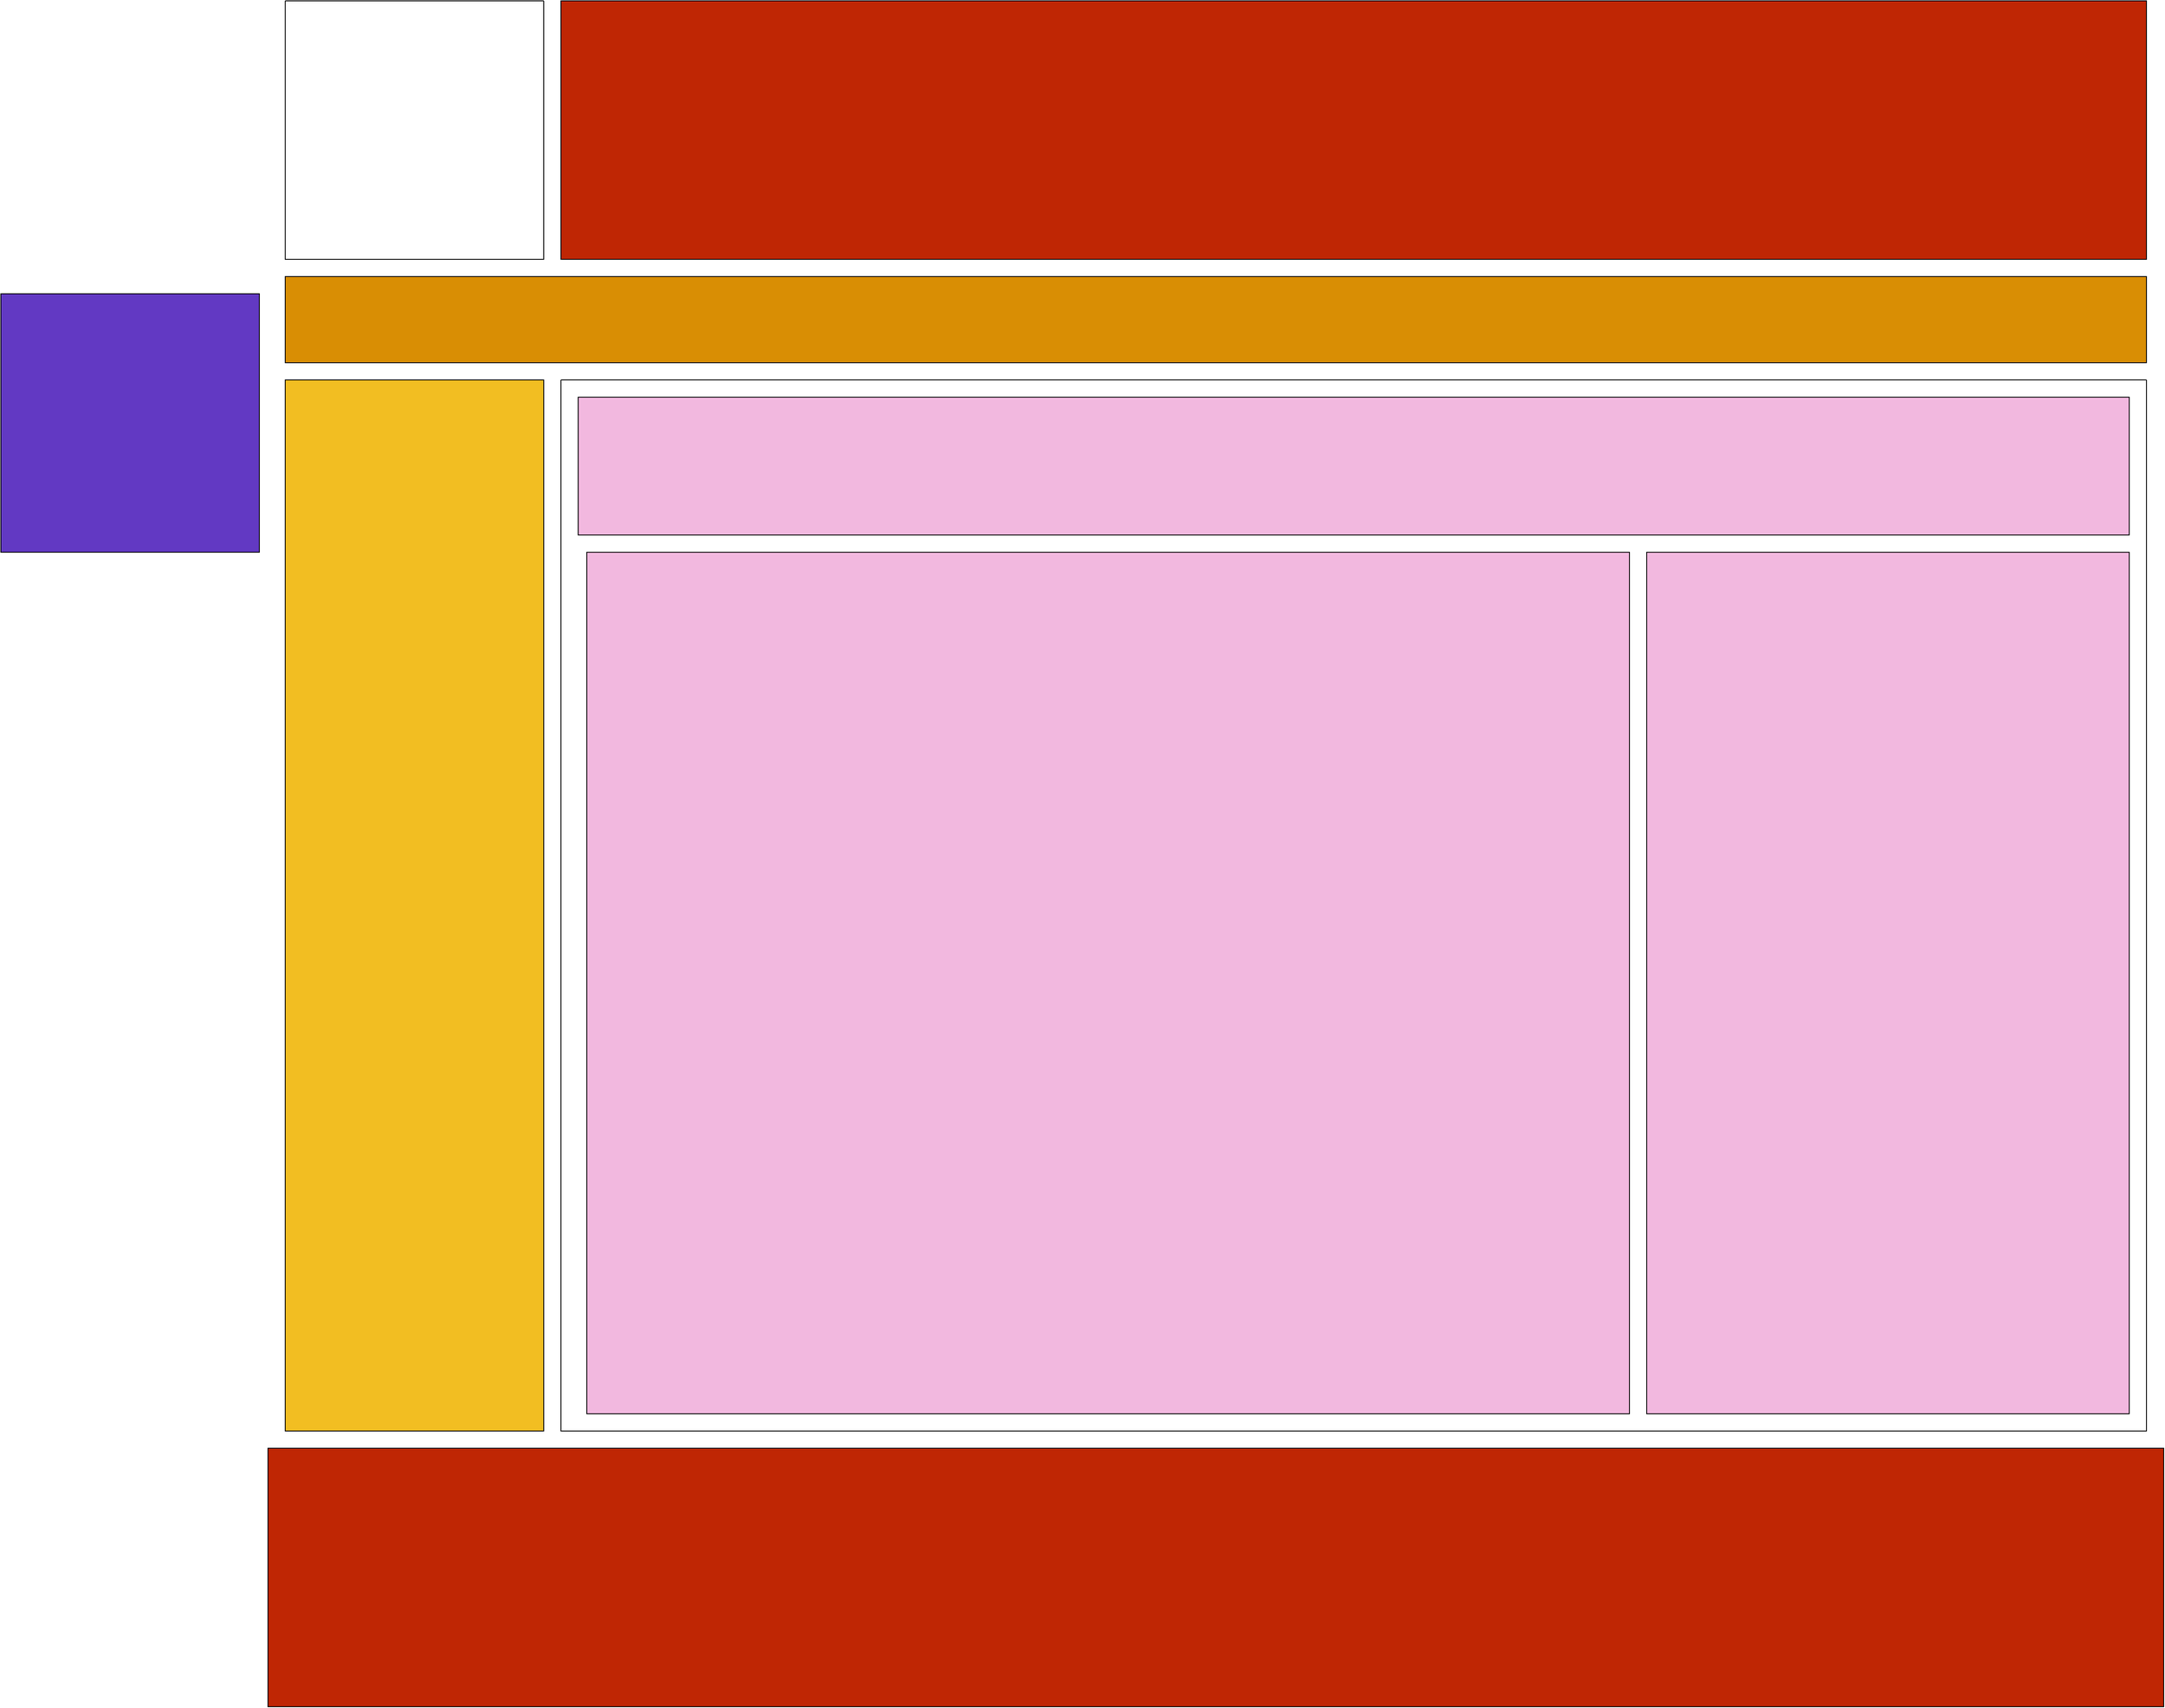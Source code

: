 <mxfile version="20.2.1" type="device"><diagram name="Page-1" id="03018318-947c-dd8e-b7a3-06fadd420f32"><mxGraphModel dx="4655" dy="1985" grid="1" gridSize="10" guides="1" tooltips="1" connect="1" arrows="1" fold="1" page="1" pageScale="1" pageWidth="1100" pageHeight="850" background="none" math="0" shadow="0"><root><mxCell id="0"/><mxCell id="1" parent="0"/><mxCell id="EAzEIV-2aMHj3JyLnHzV-3" value="" style="swimlane;startSize=0;" parent="1" vertex="1"><mxGeometry x="20" y="20" width="300" height="300" as="geometry"/></mxCell><mxCell id="EAzEIV-2aMHj3JyLnHzV-7" value="" style="rounded=0;whiteSpace=wrap;html=1;fillColor=#c616f2;" parent="1" vertex="1"><mxGeometry x="20" y="340" width="2160" height="100" as="geometry"/></mxCell><mxCell id="EAzEIV-2aMHj3JyLnHzV-10" value="" style="swimlane;startSize=0;" parent="1" vertex="1"><mxGeometry x="340" y="460" width="1840" height="1220" as="geometry"/></mxCell><mxCell id="HsHT3u5mULFnalOlGHF3-3" value="" style="rounded=0;whiteSpace=wrap;html=1;fillColor=#795fd9e5;" parent="EAzEIV-2aMHj3JyLnHzV-10" vertex="1"><mxGeometry x="30" y="200" width="1210" height="1000" as="geometry"/></mxCell><mxCell id="HsHT3u5mULFnalOlGHF3-6" value="" style="rounded=0;whiteSpace=wrap;html=1;fillColor=#795fd9b0;" parent="EAzEIV-2aMHj3JyLnHzV-10" vertex="1"><mxGeometry x="1260" y="200" width="560" height="1000" as="geometry"/></mxCell><mxCell id="OWeVQQuCYwmOW-AH9_QB-1" value="" style="rounded=0;whiteSpace=wrap;html=1;fillColor=#f2b8df;" parent="EAzEIV-2aMHj3JyLnHzV-10" vertex="1"><mxGeometry x="30" y="200" width="1210" height="1000" as="geometry"/></mxCell><mxCell id="OWeVQQuCYwmOW-AH9_QB-8" value="" style="rounded=0;whiteSpace=wrap;html=1;fillColor=#f2b8df;" parent="EAzEIV-2aMHj3JyLnHzV-10" vertex="1"><mxGeometry x="1260" y="200" width="560" height="1000" as="geometry"/></mxCell><mxCell id="Sae5GtAk75aDjKAjEPX6-1" value="" style="rounded=0;whiteSpace=wrap;html=1;fillColor=#f2b8df;" vertex="1" parent="EAzEIV-2aMHj3JyLnHzV-10"><mxGeometry x="20" y="20" width="1800" height="160" as="geometry"/></mxCell><mxCell id="66lHpIWOjRGnPTWDKJ5A-2" value="" style="rounded=0;whiteSpace=wrap;html=1;fillColor=#730217;" parent="1" vertex="1"><mxGeometry y="1700" width="2200" height="300" as="geometry"/></mxCell><mxCell id="DAEFWwbr-ZF9UNZejHR9-5" value="" style="rounded=0;whiteSpace=wrap;html=1;fillColor=#730217cc;" parent="1" vertex="1"><mxGeometry x="340" y="20" width="1840" height="300" as="geometry"/></mxCell><mxCell id="OWeVQQuCYwmOW-AH9_QB-4" value="" style="rounded=0;whiteSpace=wrap;html=1;fillColor=#bf2604;" parent="1" vertex="1"><mxGeometry y="1700" width="2200" height="300" as="geometry"/></mxCell><mxCell id="OWeVQQuCYwmOW-AH9_QB-5" value="" style="rounded=0;whiteSpace=wrap;html=1;fillColor=#6239c3;" parent="1" vertex="1"><mxGeometry x="-310" y="360" width="300" height="300" as="geometry"/></mxCell><mxCell id="OWeVQQuCYwmOW-AH9_QB-7" value="" style="rounded=0;whiteSpace=wrap;html=1;fillColor=#6239c3;" parent="1" vertex="1"><mxGeometry y="1700" width="2200" height="300" as="geometry"/></mxCell><mxCell id="DAEFWwbr-ZF9UNZejHR9-6" value="" style="rounded=0;whiteSpace=wrap;html=1;fillColor=#1637F2;" parent="1" vertex="1"><mxGeometry x="20" y="460" width="300" height="1210" as="geometry"/></mxCell><mxCell id="OWeVQQuCYwmOW-AH9_QB-6" value="" style="rounded=0;whiteSpace=wrap;html=1;fillColor=#bf2604;" parent="1" vertex="1"><mxGeometry y="1700" width="2200" height="300" as="geometry"/></mxCell><mxCell id="OWeVQQuCYwmOW-AH9_QB-9" value="" style="rounded=0;whiteSpace=wrap;html=1;fillColor=#bf2604;" parent="1" vertex="1"><mxGeometry x="20" y="460" width="300" height="1220" as="geometry"/></mxCell><mxCell id="OWeVQQuCYwmOW-AH9_QB-2" value="" style="rounded=0;whiteSpace=wrap;html=1;fillColor=#d98e04;" parent="1" vertex="1"><mxGeometry x="20" y="340" width="2160" height="100" as="geometry"/></mxCell><mxCell id="OWeVQQuCYwmOW-AH9_QB-3" value="" style="rounded=0;whiteSpace=wrap;html=1;fillColor=#f2be22;" parent="1" vertex="1"><mxGeometry x="20" y="460" width="300" height="1220" as="geometry"/></mxCell><mxCell id="Sae5GtAk75aDjKAjEPX6-2" value="" style="rounded=0;whiteSpace=wrap;html=1;fillColor=#bf2604;" vertex="1" parent="1"><mxGeometry x="340" y="20" width="1840" height="300" as="geometry"/></mxCell></root></mxGraphModel></diagram></mxfile>